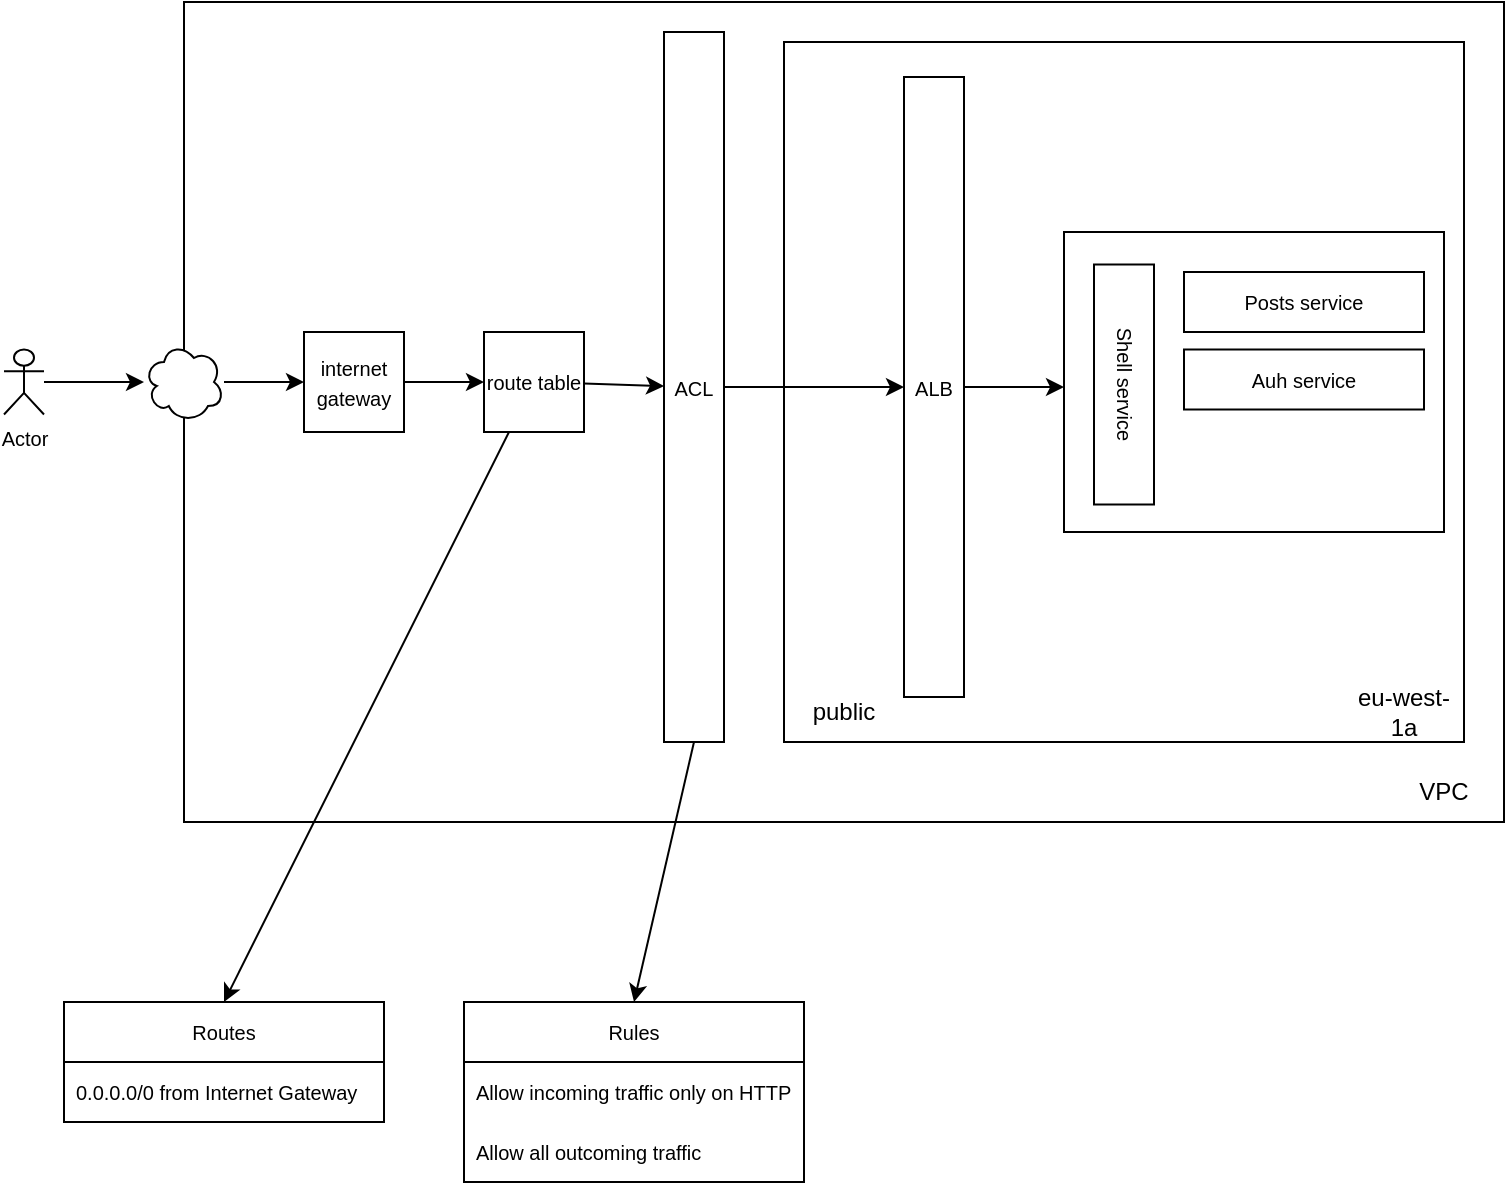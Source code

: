 <mxfile>
    <diagram id="51iiWeRD2bNty08SaISH" name="Page-1">
        <mxGraphModel dx="1021" dy="358" grid="1" gridSize="10" guides="1" tooltips="1" connect="1" arrows="1" fold="1" page="1" pageScale="1" pageWidth="827" pageHeight="1169" math="0" shadow="0">
            <root>
                <mxCell id="0"/>
                <mxCell id="1" parent="0"/>
                <mxCell id="2" value="" style="rounded=0;whiteSpace=wrap;html=1;" parent="1" vertex="1">
                    <mxGeometry x="120" y="50" width="660" height="410" as="geometry"/>
                </mxCell>
                <mxCell id="8" value="" style="edgeStyle=none;html=1;fontSize=10;" parent="1" source="3" target="7" edge="1">
                    <mxGeometry relative="1" as="geometry"/>
                </mxCell>
                <mxCell id="3" value="" style="ellipse;shape=cloud;whiteSpace=wrap;html=1;" parent="1" vertex="1">
                    <mxGeometry x="100" y="220" width="40" height="40" as="geometry"/>
                </mxCell>
                <mxCell id="5" value="" style="edgeStyle=none;html=1;" parent="1" target="3" edge="1">
                    <mxGeometry relative="1" as="geometry">
                        <mxPoint x="50" y="240" as="sourcePoint"/>
                    </mxGeometry>
                </mxCell>
                <mxCell id="6" value="VPC" style="text;html=1;strokeColor=none;fillColor=none;align=center;verticalAlign=middle;whiteSpace=wrap;rounded=0;" parent="1" vertex="1">
                    <mxGeometry x="720" y="430" width="60" height="30" as="geometry"/>
                </mxCell>
                <mxCell id="11" value="" style="edgeStyle=none;html=1;fontSize=10;" parent="1" source="7" target="10" edge="1">
                    <mxGeometry relative="1" as="geometry"/>
                </mxCell>
                <mxCell id="7" value="&lt;font style=&quot;font-size: 10px&quot;&gt;internet gateway&lt;/font&gt;" style="rounded=0;whiteSpace=wrap;html=1;" parent="1" vertex="1">
                    <mxGeometry x="180" y="215" width="50" height="50" as="geometry"/>
                </mxCell>
                <mxCell id="16" style="edgeStyle=none;html=1;entryX=0.5;entryY=0;entryDx=0;entryDy=0;fontSize=10;" parent="1" source="10" target="12" edge="1">
                    <mxGeometry relative="1" as="geometry"/>
                </mxCell>
                <mxCell id="25" value="" style="edgeStyle=none;html=1;fontSize=10;" parent="1" source="10" target="21" edge="1">
                    <mxGeometry relative="1" as="geometry"/>
                </mxCell>
                <mxCell id="10" value="&lt;font style=&quot;font-size: 10px&quot;&gt;route table&lt;/font&gt;" style="rounded=0;whiteSpace=wrap;html=1;" parent="1" vertex="1">
                    <mxGeometry x="270" y="215" width="50" height="50" as="geometry"/>
                </mxCell>
                <mxCell id="12" value="Routes" style="swimlane;fontStyle=0;childLayout=stackLayout;horizontal=1;startSize=30;horizontalStack=0;resizeParent=1;resizeParentMax=0;resizeLast=0;collapsible=1;marginBottom=0;fontSize=10;" parent="1" vertex="1">
                    <mxGeometry x="60" y="550" width="160" height="60" as="geometry"/>
                </mxCell>
                <mxCell id="13" value="0.0.0.0/0 from Internet Gateway" style="text;strokeColor=none;fillColor=none;align=left;verticalAlign=middle;spacingLeft=4;spacingRight=4;overflow=hidden;points=[[0,0.5],[1,0.5]];portConstraint=eastwest;rotatable=0;fontSize=10;" parent="12" vertex="1">
                    <mxGeometry y="30" width="160" height="30" as="geometry"/>
                </mxCell>
                <mxCell id="19" value="" style="rounded=0;whiteSpace=wrap;html=1;fontSize=10;" parent="1" vertex="1">
                    <mxGeometry x="420" y="70" width="340" height="350" as="geometry"/>
                </mxCell>
                <mxCell id="20" value="eu-west-1a" style="text;html=1;strokeColor=none;fillColor=none;align=center;verticalAlign=middle;whiteSpace=wrap;rounded=0;" parent="1" vertex="1">
                    <mxGeometry x="700" y="390" width="60" height="30" as="geometry"/>
                </mxCell>
                <mxCell id="26" value="" style="edgeStyle=none;html=1;fontSize=10;entryX=0;entryY=0.5;entryDx=0;entryDy=0;" parent="1" source="21" target="38" edge="1">
                    <mxGeometry relative="1" as="geometry"/>
                </mxCell>
                <mxCell id="32" style="edgeStyle=none;html=1;entryX=0.5;entryY=0;entryDx=0;entryDy=0;fontSize=10;exitX=0.5;exitY=1;exitDx=0;exitDy=0;" parent="1" source="21" target="28" edge="1">
                    <mxGeometry relative="1" as="geometry"/>
                </mxCell>
                <mxCell id="21" value="ACL" style="rounded=0;whiteSpace=wrap;html=1;fontSize=10;" parent="1" vertex="1">
                    <mxGeometry x="360" y="65" width="30" height="355" as="geometry"/>
                </mxCell>
                <mxCell id="27" value="Actor" style="shape=umlActor;verticalLabelPosition=bottom;verticalAlign=top;html=1;outlineConnect=0;fontSize=10;" parent="1" vertex="1">
                    <mxGeometry x="30" y="223.75" width="20" height="32.5" as="geometry"/>
                </mxCell>
                <mxCell id="28" value="Rules" style="swimlane;fontStyle=0;childLayout=stackLayout;horizontal=1;startSize=30;horizontalStack=0;resizeParent=1;resizeParentMax=0;resizeLast=0;collapsible=1;marginBottom=0;fontSize=10;" parent="1" vertex="1">
                    <mxGeometry x="260" y="550" width="170" height="90" as="geometry"/>
                </mxCell>
                <mxCell id="29" value="Allow incoming traffic only on HTTP" style="text;strokeColor=none;fillColor=none;align=left;verticalAlign=middle;spacingLeft=4;spacingRight=4;overflow=hidden;points=[[0,0.5],[1,0.5]];portConstraint=eastwest;rotatable=0;fontSize=10;" parent="28" vertex="1">
                    <mxGeometry y="30" width="170" height="30" as="geometry"/>
                </mxCell>
                <mxCell id="43" value="Allow all outcoming traffic" style="text;strokeColor=none;fillColor=none;align=left;verticalAlign=middle;spacingLeft=4;spacingRight=4;overflow=hidden;points=[[0,0.5],[1,0.5]];portConstraint=eastwest;rotatable=0;fontSize=10;" parent="28" vertex="1">
                    <mxGeometry y="60" width="170" height="30" as="geometry"/>
                </mxCell>
                <mxCell id="33" value="" style="rounded=0;whiteSpace=wrap;html=1;fontSize=10;" parent="1" vertex="1">
                    <mxGeometry x="560" y="165" width="190" height="150" as="geometry"/>
                </mxCell>
                <mxCell id="35" value="Posts service" style="rounded=0;whiteSpace=wrap;html=1;fontSize=10;" parent="1" vertex="1">
                    <mxGeometry x="620" y="185" width="120" height="30" as="geometry"/>
                </mxCell>
                <mxCell id="36" value="Auh service" style="rounded=0;whiteSpace=wrap;html=1;fontSize=10;" parent="1" vertex="1">
                    <mxGeometry x="620" y="223.75" width="120" height="30" as="geometry"/>
                </mxCell>
                <mxCell id="37" value="Shell service" style="rounded=0;whiteSpace=wrap;html=1;fontSize=10;rotation=90;" parent="1" vertex="1">
                    <mxGeometry x="530" y="226.25" width="120" height="30" as="geometry"/>
                </mxCell>
                <mxCell id="41" value="" style="edgeStyle=none;html=1;fontSize=10;entryX=0;entryY=0.517;entryDx=0;entryDy=0;entryPerimeter=0;" parent="1" source="38" target="33" edge="1">
                    <mxGeometry relative="1" as="geometry"/>
                </mxCell>
                <mxCell id="38" value="ALB" style="rounded=0;whiteSpace=wrap;html=1;fontSize=10;" parent="1" vertex="1">
                    <mxGeometry x="480" y="87.5" width="30" height="310" as="geometry"/>
                </mxCell>
                <mxCell id="42" value="public" style="text;html=1;strokeColor=none;fillColor=none;align=center;verticalAlign=middle;whiteSpace=wrap;rounded=0;" parent="1" vertex="1">
                    <mxGeometry x="420" y="390" width="60" height="30" as="geometry"/>
                </mxCell>
            </root>
        </mxGraphModel>
    </diagram>
</mxfile>